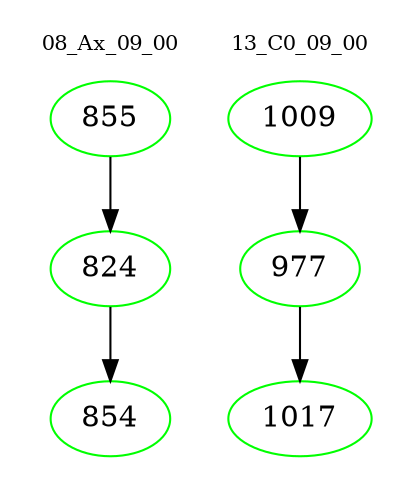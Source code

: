 digraph{
subgraph cluster_0 {
color = white
label = "08_Ax_09_00";
fontsize=10;
T0_855 [label="855", color="green"]
T0_855 -> T0_824 [color="black"]
T0_824 [label="824", color="green"]
T0_824 -> T0_854 [color="black"]
T0_854 [label="854", color="green"]
}
subgraph cluster_1 {
color = white
label = "13_C0_09_00";
fontsize=10;
T1_1009 [label="1009", color="green"]
T1_1009 -> T1_977 [color="black"]
T1_977 [label="977", color="green"]
T1_977 -> T1_1017 [color="black"]
T1_1017 [label="1017", color="green"]
}
}
